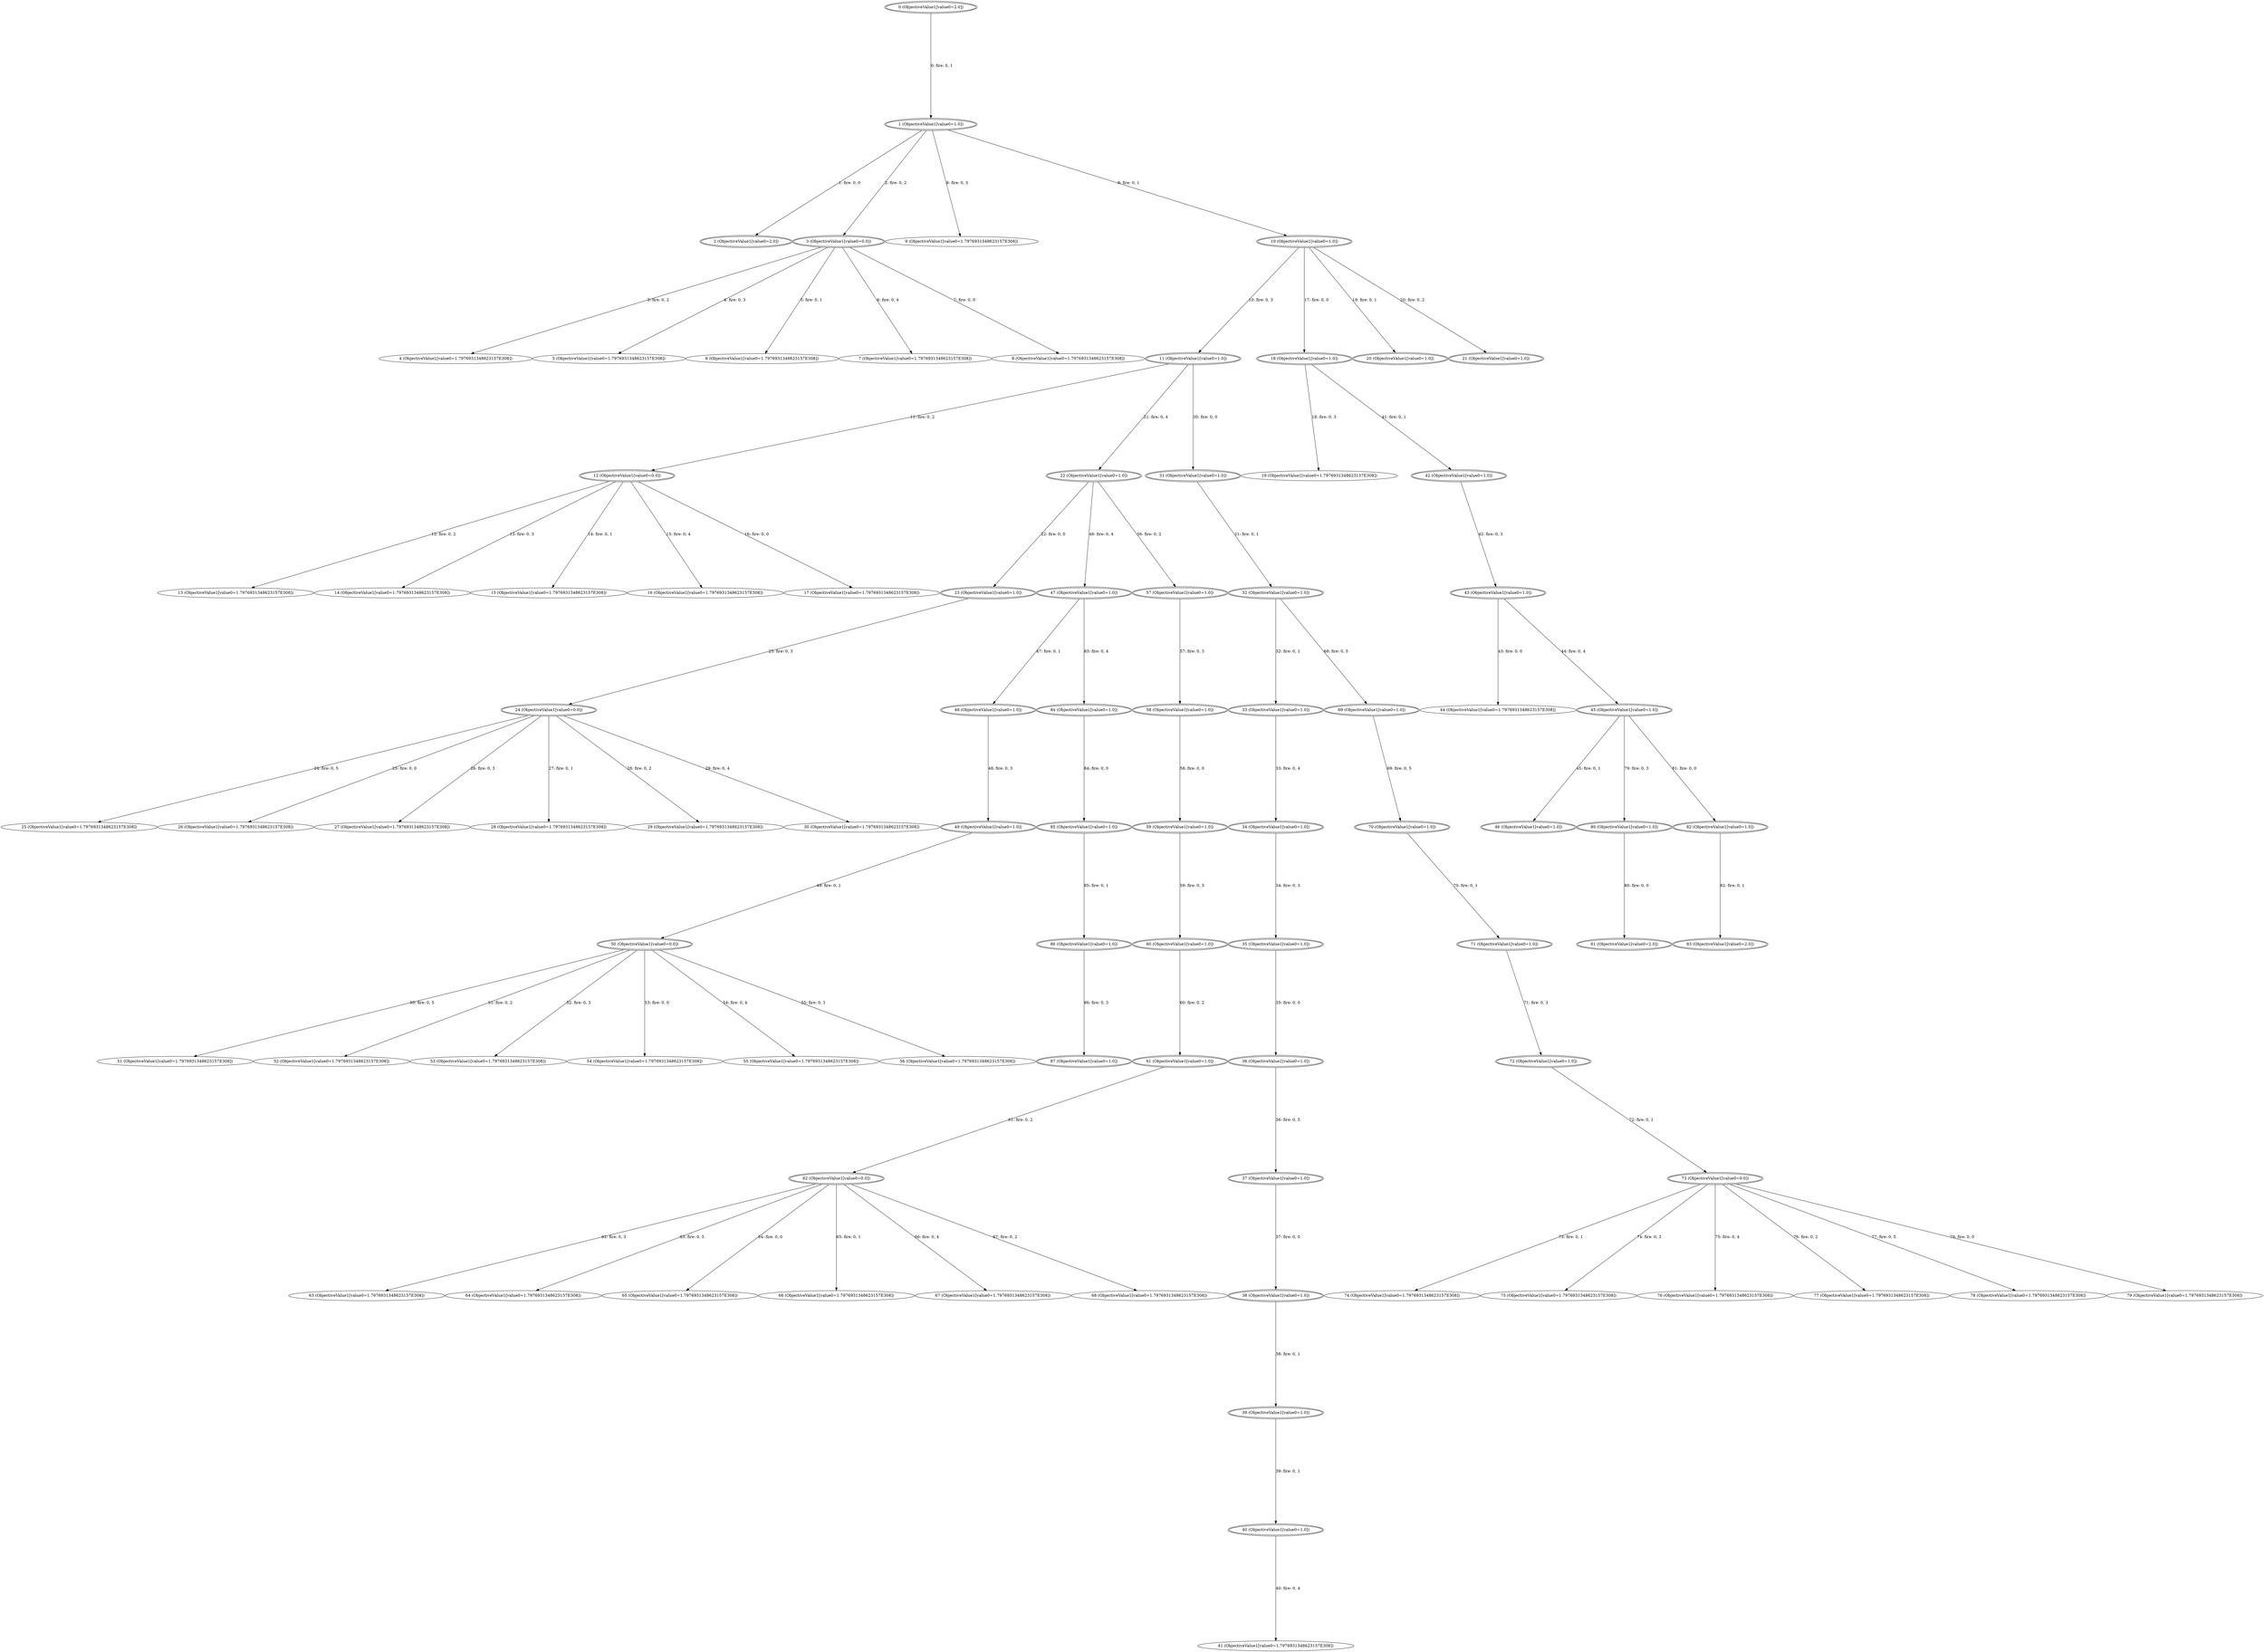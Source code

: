 digraph designSpace {
nodesep=0
ranksep=5
node[
	style=filled
	fillcolor=white
]
0 [label = "0 (ObjectiveValue1[value0=2.0])"
URL="./0.svg"]
0 [peripheries = 2]
1 [label = "1 (ObjectiveValue1[value0=1.0])"
URL="./1.svg"]
1 [peripheries = 2]
0 -> 1 [label="0: fire: 0, 1"]
2 [label = "2 (ObjectiveValue1[value0=2.0])"
URL="./2.svg"]
2 [peripheries = 2]
1 -> 2 [label="1: fire: 0, 0"]
3 [label = "3 (ObjectiveValue1[value0=0.0])"
URL="./3.svg"]
3 [peripheries = 2]
1 -> 3 [label="2: fire: 0, 2"]
4 [label = "4 (ObjectiveValue1[value0=1.7976931348623157E308])"
URL="./4.svg"]
3 -> 4 [label="3: fire: 0, 2"]
5 [label = "5 (ObjectiveValue1[value0=1.7976931348623157E308])"
URL="./5.svg"]
3 -> 5 [label="4: fire: 0, 3"]
6 [label = "6 (ObjectiveValue1[value0=1.7976931348623157E308])"
URL="./6.svg"]
3 -> 6 [label="5: fire: 0, 1"]
7 [label = "7 (ObjectiveValue1[value0=1.7976931348623157E308])"
URL="./7.svg"]
3 -> 7 [label="6: fire: 0, 4"]
8 [label = "8 (ObjectiveValue1[value0=1.7976931348623157E308])"
URL="./8.svg"]
3 -> 8 [label="7: fire: 0, 0"]
9 [label = "9 (ObjectiveValue1[value0=1.7976931348623157E308])"
URL="./9.svg"]
1 -> 9 [label="8: fire: 0, 3"]
10 [label = "10 (ObjectiveValue1[value0=1.0])"
URL="./10.svg"]
10 [peripheries = 2]
1 -> 10 [label="9: fire: 0, 1"]
11 [label = "11 (ObjectiveValue1[value0=1.0])"
URL="./11.svg"]
11 [peripheries = 2]
10 -> 11 [label="10: fire: 0, 3"]
12 [label = "12 (ObjectiveValue1[value0=0.0])"
URL="./12.svg"]
12 [peripheries = 2]
11 -> 12 [label="11: fire: 0, 2"]
13 [label = "13 (ObjectiveValue1[value0=1.7976931348623157E308])"
URL="./13.svg"]
12 -> 13 [label="12: fire: 0, 2"]
14 [label = "14 (ObjectiveValue1[value0=1.7976931348623157E308])"
URL="./14.svg"]
12 -> 14 [label="13: fire: 0, 3"]
15 [label = "15 (ObjectiveValue1[value0=1.7976931348623157E308])"
URL="./15.svg"]
12 -> 15 [label="14: fire: 0, 1"]
16 [label = "16 (ObjectiveValue1[value0=1.7976931348623157E308])"
URL="./16.svg"]
12 -> 16 [label="15: fire: 0, 4"]
17 [label = "17 (ObjectiveValue1[value0=1.7976931348623157E308])"
URL="./17.svg"]
12 -> 17 [label="16: fire: 0, 0"]
18 [label = "18 (ObjectiveValue1[value0=1.0])"
URL="./18.svg"]
18 [peripheries = 2]
10 -> 18 [label="17: fire: 0, 0"]
19 [label = "19 (ObjectiveValue1[value0=1.7976931348623157E308])"
URL="./19.svg"]
18 -> 19 [label="18: fire: 0, 3"]
20 [label = "20 (ObjectiveValue1[value0=1.0])"
URL="./20.svg"]
20 [peripheries = 2]
10 -> 20 [label="19: fire: 0, 1"]
21 [label = "21 (ObjectiveValue1[value0=1.0])"
URL="./21.svg"]
21 [peripheries = 2]
10 -> 21 [label="20: fire: 0, 2"]
22 [label = "22 (ObjectiveValue1[value0=1.0])"
URL="./22.svg"]
22 [peripheries = 2]
11 -> 22 [label="21: fire: 0, 4"]
23 [label = "23 (ObjectiveValue1[value0=1.0])"
URL="./23.svg"]
23 [peripheries = 2]
22 -> 23 [label="22: fire: 0, 0"]
24 [label = "24 (ObjectiveValue1[value0=0.0])"
URL="./24.svg"]
24 [peripheries = 2]
23 -> 24 [label="23: fire: 0, 3"]
25 [label = "25 (ObjectiveValue1[value0=1.7976931348623157E308])"
URL="./25.svg"]
24 -> 25 [label="24: fire: 0, 5"]
26 [label = "26 (ObjectiveValue1[value0=1.7976931348623157E308])"
URL="./26.svg"]
24 -> 26 [label="25: fire: 0, 0"]
27 [label = "27 (ObjectiveValue1[value0=1.7976931348623157E308])"
URL="./27.svg"]
24 -> 27 [label="26: fire: 0, 3"]
28 [label = "28 (ObjectiveValue1[value0=1.7976931348623157E308])"
URL="./28.svg"]
24 -> 28 [label="27: fire: 0, 1"]
29 [label = "29 (ObjectiveValue1[value0=1.7976931348623157E308])"
URL="./29.svg"]
24 -> 29 [label="28: fire: 0, 2"]
30 [label = "30 (ObjectiveValue1[value0=1.7976931348623157E308])"
URL="./30.svg"]
24 -> 30 [label="29: fire: 0, 4"]
31 [label = "31 (ObjectiveValue1[value0=1.0])"
URL="./31.svg"]
31 [peripheries = 2]
11 -> 31 [label="30: fire: 0, 0"]
32 [label = "32 (ObjectiveValue1[value0=1.0])"
URL="./32.svg"]
32 [peripheries = 2]
31 -> 32 [label="31: fire: 0, 1"]
33 [label = "33 (ObjectiveValue1[value0=1.0])"
URL="./33.svg"]
33 [peripheries = 2]
32 -> 33 [label="32: fire: 0, 1"]
34 [label = "34 (ObjectiveValue1[value0=1.0])"
URL="./34.svg"]
34 [peripheries = 2]
33 -> 34 [label="33: fire: 0, 4"]
35 [label = "35 (ObjectiveValue1[value0=1.0])"
URL="./35.svg"]
35 [peripheries = 2]
34 -> 35 [label="34: fire: 0, 3"]
36 [label = "36 (ObjectiveValue1[value0=1.0])"
URL="./36.svg"]
36 [peripheries = 2]
35 -> 36 [label="35: fire: 0, 0"]
37 [label = "37 (ObjectiveValue1[value0=1.0])"
URL="./37.svg"]
37 [peripheries = 2]
36 -> 37 [label="36: fire: 0, 5"]
38 [label = "38 (ObjectiveValue1[value0=1.0])"
URL="./38.svg"]
38 [peripheries = 2]
37 -> 38 [label="37: fire: 0, 0"]
39 [label = "39 (ObjectiveValue1[value0=1.0])"
URL="./39.svg"]
39 [peripheries = 2]
38 -> 39 [label="38: fire: 0, 1"]
40 [label = "40 (ObjectiveValue1[value0=1.0])"
URL="./40.svg"]
40 [peripheries = 2]
39 -> 40 [label="39: fire: 0, 1"]
41 [label = "41 (ObjectiveValue1[value0=1.7976931348623157E308])"
URL="./41.svg"]
40 -> 41 [label="40: fire: 0, 4"]
42 [label = "42 (ObjectiveValue1[value0=1.0])"
URL="./42.svg"]
42 [peripheries = 2]
18 -> 42 [label="41: fire: 0, 1"]
43 [label = "43 (ObjectiveValue1[value0=1.0])"
URL="./43.svg"]
43 [peripheries = 2]
42 -> 43 [label="42: fire: 0, 3"]
44 [label = "44 (ObjectiveValue1[value0=1.7976931348623157E308])"
URL="./44.svg"]
43 -> 44 [label="43: fire: 0, 0"]
45 [label = "45 (ObjectiveValue1[value0=1.0])"
URL="./45.svg"]
45 [peripheries = 2]
43 -> 45 [label="44: fire: 0, 4"]
46 [label = "46 (ObjectiveValue1[value0=1.0])"
URL="./46.svg"]
46 [peripheries = 2]
45 -> 46 [label="45: fire: 0, 1"]
47 [label = "47 (ObjectiveValue1[value0=1.0])"
URL="./47.svg"]
47 [peripheries = 2]
22 -> 47 [label="46: fire: 0, 4"]
48 [label = "48 (ObjectiveValue1[value0=1.0])"
URL="./48.svg"]
48 [peripheries = 2]
47 -> 48 [label="47: fire: 0, 1"]
49 [label = "49 (ObjectiveValue1[value0=1.0])"
URL="./49.svg"]
49 [peripheries = 2]
48 -> 49 [label="48: fire: 0, 3"]
50 [label = "50 (ObjectiveValue1[value0=0.0])"
URL="./50.svg"]
50 [peripheries = 2]
49 -> 50 [label="49: fire: 0, 1"]
51 [label = "51 (ObjectiveValue1[value0=1.7976931348623157E308])"
URL="./51.svg"]
50 -> 51 [label="50: fire: 0, 5"]
52 [label = "52 (ObjectiveValue1[value0=1.7976931348623157E308])"
URL="./52.svg"]
50 -> 52 [label="51: fire: 0, 2"]
53 [label = "53 (ObjectiveValue1[value0=1.7976931348623157E308])"
URL="./53.svg"]
50 -> 53 [label="52: fire: 0, 3"]
54 [label = "54 (ObjectiveValue1[value0=1.7976931348623157E308])"
URL="./54.svg"]
50 -> 54 [label="53: fire: 0, 0"]
55 [label = "55 (ObjectiveValue1[value0=1.7976931348623157E308])"
URL="./55.svg"]
50 -> 55 [label="54: fire: 0, 4"]
56 [label = "56 (ObjectiveValue1[value0=1.7976931348623157E308])"
URL="./56.svg"]
50 -> 56 [label="55: fire: 0, 1"]
57 [label = "57 (ObjectiveValue1[value0=1.0])"
URL="./57.svg"]
57 [peripheries = 2]
22 -> 57 [label="56: fire: 0, 2"]
58 [label = "58 (ObjectiveValue1[value0=1.0])"
URL="./58.svg"]
58 [peripheries = 2]
57 -> 58 [label="57: fire: 0, 3"]
59 [label = "59 (ObjectiveValue1[value0=1.0])"
URL="./59.svg"]
59 [peripheries = 2]
58 -> 59 [label="58: fire: 0, 0"]
60 [label = "60 (ObjectiveValue1[value0=1.0])"
URL="./60.svg"]
60 [peripheries = 2]
59 -> 60 [label="59: fire: 0, 5"]
61 [label = "61 (ObjectiveValue1[value0=1.0])"
URL="./61.svg"]
61 [peripheries = 2]
60 -> 61 [label="60: fire: 0, 2"]
62 [label = "62 (ObjectiveValue1[value0=0.0])"
URL="./62.svg"]
62 [peripheries = 2]
61 -> 62 [label="61: fire: 0, 2"]
63 [label = "63 (ObjectiveValue1[value0=1.7976931348623157E308])"
URL="./63.svg"]
62 -> 63 [label="62: fire: 0, 3"]
64 [label = "64 (ObjectiveValue1[value0=1.7976931348623157E308])"
URL="./64.svg"]
62 -> 64 [label="63: fire: 0, 5"]
65 [label = "65 (ObjectiveValue1[value0=1.7976931348623157E308])"
URL="./65.svg"]
62 -> 65 [label="64: fire: 0, 0"]
66 [label = "66 (ObjectiveValue1[value0=1.7976931348623157E308])"
URL="./66.svg"]
62 -> 66 [label="65: fire: 0, 1"]
67 [label = "67 (ObjectiveValue1[value0=1.7976931348623157E308])"
URL="./67.svg"]
62 -> 67 [label="66: fire: 0, 4"]
68 [label = "68 (ObjectiveValue1[value0=1.7976931348623157E308])"
URL="./68.svg"]
62 -> 68 [label="67: fire: 0, 2"]
69 [label = "69 (ObjectiveValue1[value0=1.0])"
URL="./69.svg"]
69 [peripheries = 2]
32 -> 69 [label="68: fire: 0, 5"]
70 [label = "70 (ObjectiveValue1[value0=1.0])"
URL="./70.svg"]
70 [peripheries = 2]
69 -> 70 [label="69: fire: 0, 5"]
71 [label = "71 (ObjectiveValue1[value0=1.0])"
URL="./71.svg"]
71 [peripheries = 2]
70 -> 71 [label="70: fire: 0, 1"]
72 [label = "72 (ObjectiveValue1[value0=1.0])"
URL="./72.svg"]
72 [peripheries = 2]
71 -> 72 [label="71: fire: 0, 3"]
73 [label = "73 (ObjectiveValue1[value0=0.0])"
URL="./73.svg"]
73 [peripheries = 2]
72 -> 73 [label="72: fire: 0, 1"]
74 [label = "74 (ObjectiveValue1[value0=1.7976931348623157E308])"
URL="./74.svg"]
73 -> 74 [label="73: fire: 0, 1"]
75 [label = "75 (ObjectiveValue1[value0=1.7976931348623157E308])"
URL="./75.svg"]
73 -> 75 [label="74: fire: 0, 3"]
76 [label = "76 (ObjectiveValue1[value0=1.7976931348623157E308])"
URL="./76.svg"]
73 -> 76 [label="75: fire: 0, 4"]
77 [label = "77 (ObjectiveValue1[value0=1.7976931348623157E308])"
URL="./77.svg"]
73 -> 77 [label="76: fire: 0, 2"]
78 [label = "78 (ObjectiveValue1[value0=1.7976931348623157E308])"
URL="./78.svg"]
73 -> 78 [label="77: fire: 0, 5"]
79 [label = "79 (ObjectiveValue1[value0=1.7976931348623157E308])"
URL="./79.svg"]
73 -> 79 [label="78: fire: 0, 0"]
80 [label = "80 (ObjectiveValue1[value0=1.0])"
URL="./80.svg"]
80 [peripheries = 2]
45 -> 80 [label="79: fire: 0, 3"]
81 [label = "81 (ObjectiveValue1[value0=2.0])"
URL="./81.svg"]
81 [peripheries = 2]
80 -> 81 [label="80: fire: 0, 0"]
82 [label = "82 (ObjectiveValue1[value0=1.0])"
URL="./82.svg"]
82 [peripheries = 2]
45 -> 82 [label="81: fire: 0, 0"]
83 [label = "83 (ObjectiveValue1[value0=2.0])"
URL="./83.svg"]
83 [peripheries = 2]
82 -> 83 [label="82: fire: 0, 1"]
84 [label = "84 (ObjectiveValue1[value0=1.0])"
URL="./84.svg"]
84 [peripheries = 2]
47 -> 84 [label="83: fire: 0, 4"]
85 [label = "85 (ObjectiveValue1[value0=1.0])"
URL="./85.svg"]
85 [peripheries = 2]
84 -> 85 [label="84: fire: 0, 0"]
86 [label = "86 (ObjectiveValue1[value0=1.0])"
URL="./86.svg"]
86 [peripheries = 2]
85 -> 86 [label="85: fire: 0, 1"]
87 [label = "87 (ObjectiveValue1[value0=1.0])"
URL="./87.svg"]
87 [peripheries = 2]
86 -> 87 [label="86: fire: 0, 3"]
}